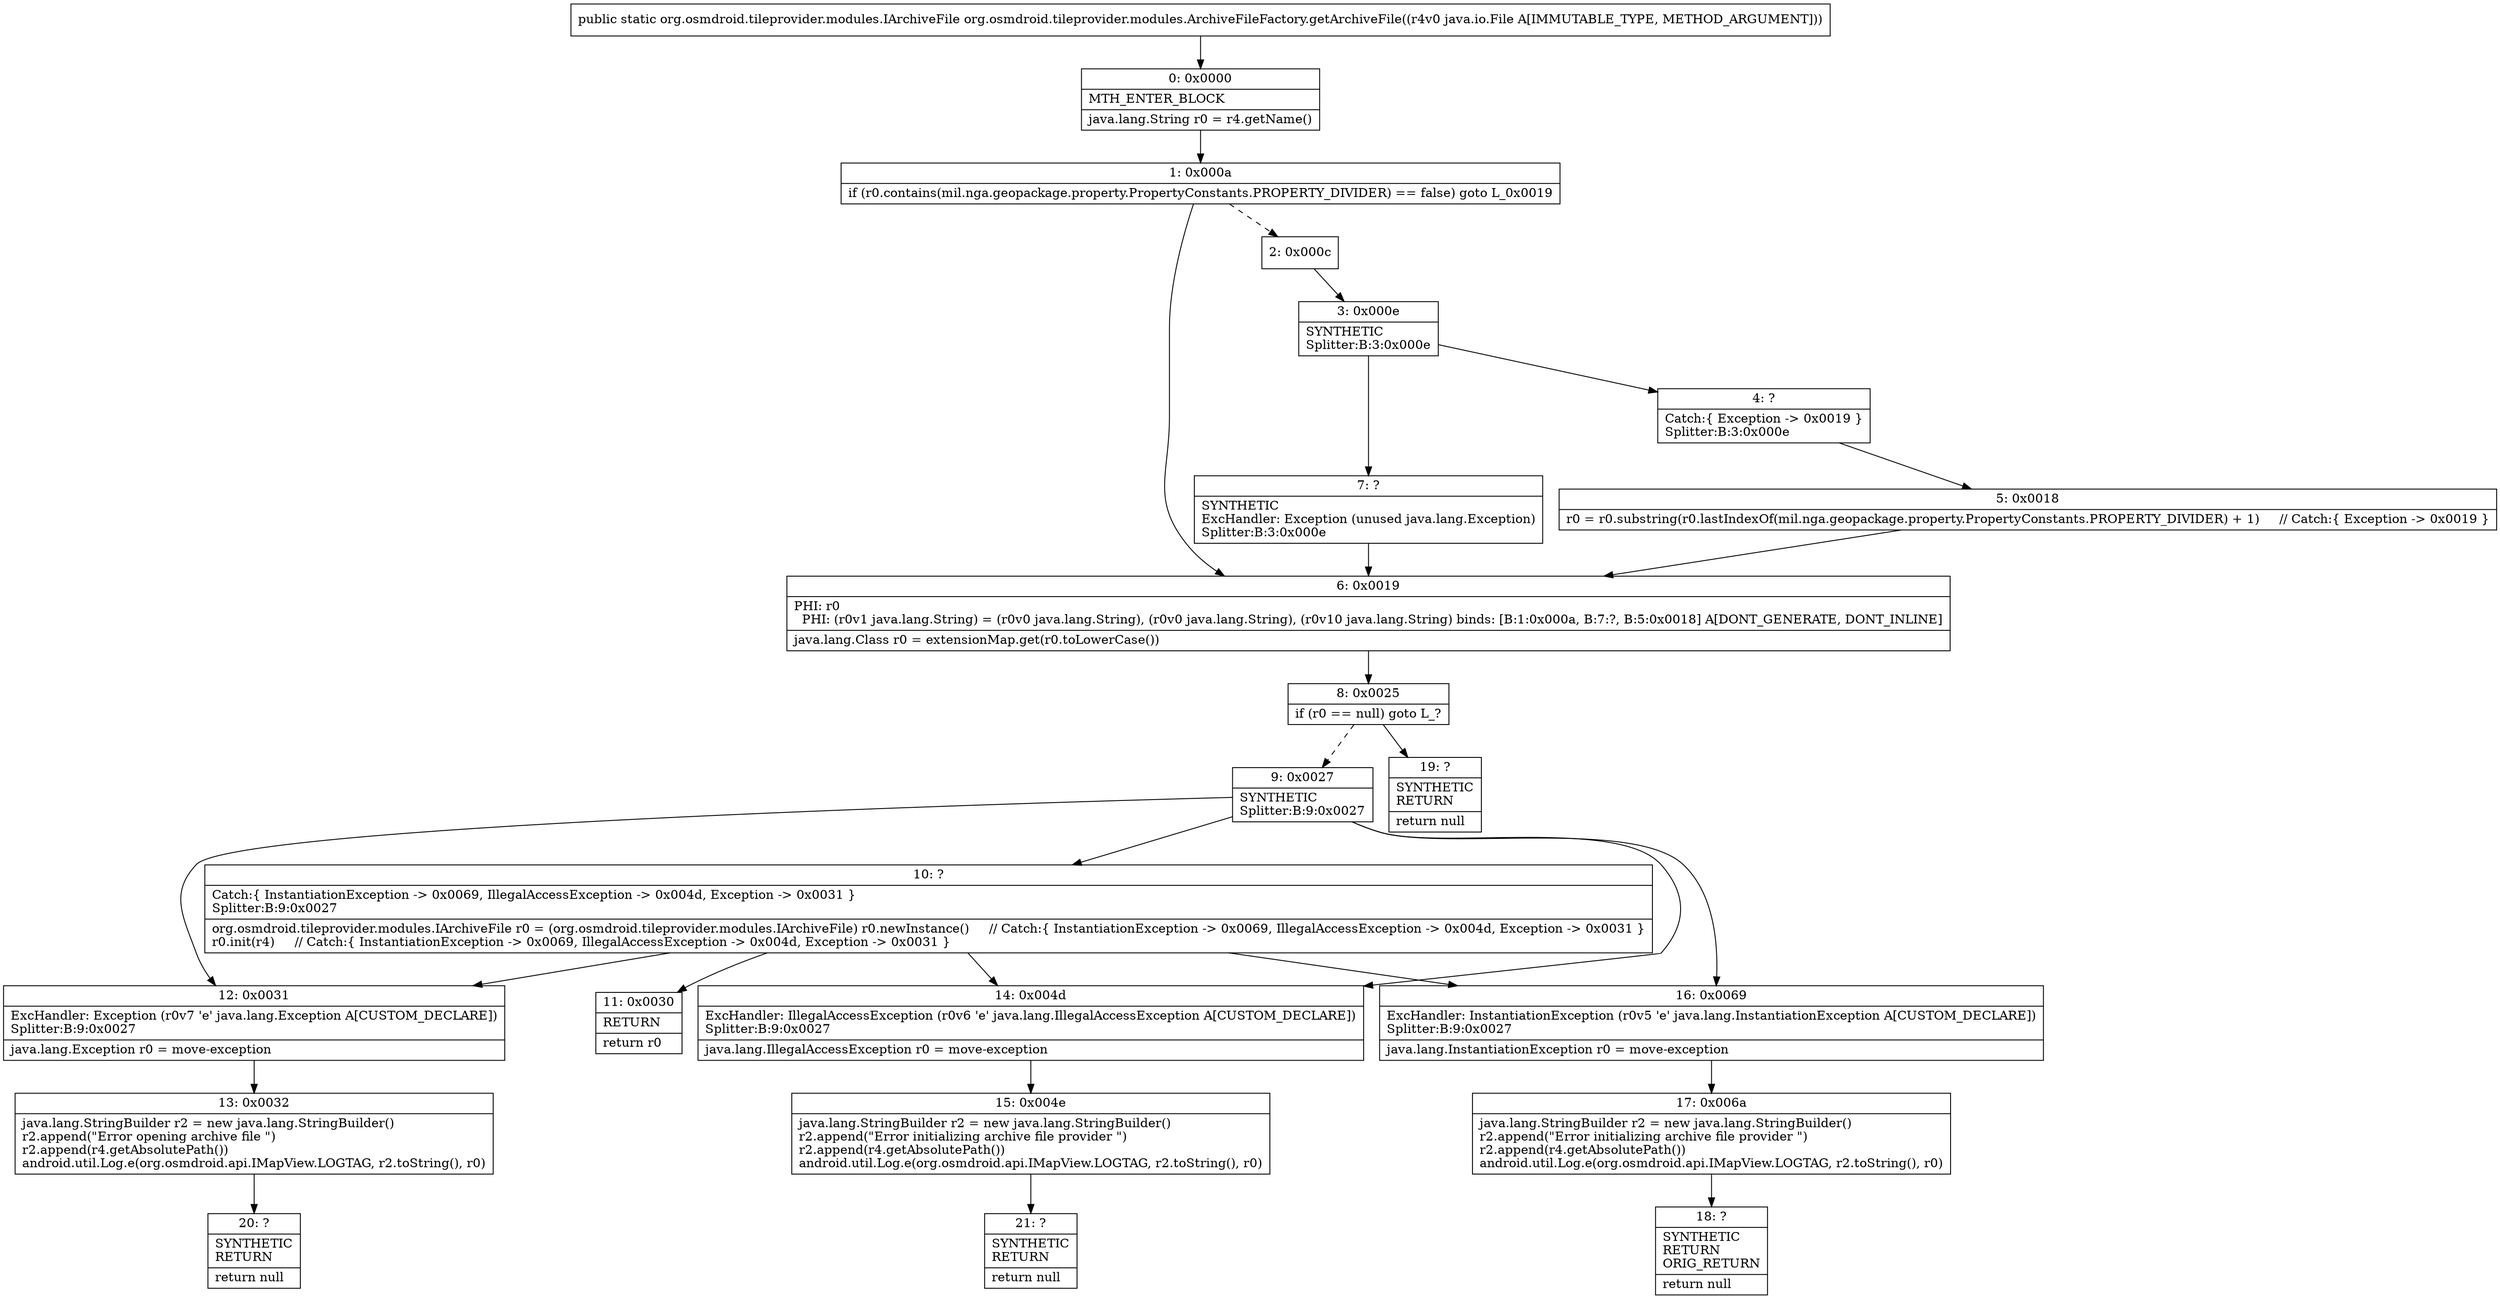 digraph "CFG fororg.osmdroid.tileprovider.modules.ArchiveFileFactory.getArchiveFile(Ljava\/io\/File;)Lorg\/osmdroid\/tileprovider\/modules\/IArchiveFile;" {
Node_0 [shape=record,label="{0\:\ 0x0000|MTH_ENTER_BLOCK\l|java.lang.String r0 = r4.getName()\l}"];
Node_1 [shape=record,label="{1\:\ 0x000a|if (r0.contains(mil.nga.geopackage.property.PropertyConstants.PROPERTY_DIVIDER) == false) goto L_0x0019\l}"];
Node_2 [shape=record,label="{2\:\ 0x000c}"];
Node_3 [shape=record,label="{3\:\ 0x000e|SYNTHETIC\lSplitter:B:3:0x000e\l}"];
Node_4 [shape=record,label="{4\:\ ?|Catch:\{ Exception \-\> 0x0019 \}\lSplitter:B:3:0x000e\l}"];
Node_5 [shape=record,label="{5\:\ 0x0018|r0 = r0.substring(r0.lastIndexOf(mil.nga.geopackage.property.PropertyConstants.PROPERTY_DIVIDER) + 1)     \/\/ Catch:\{ Exception \-\> 0x0019 \}\l}"];
Node_6 [shape=record,label="{6\:\ 0x0019|PHI: r0 \l  PHI: (r0v1 java.lang.String) = (r0v0 java.lang.String), (r0v0 java.lang.String), (r0v10 java.lang.String) binds: [B:1:0x000a, B:7:?, B:5:0x0018] A[DONT_GENERATE, DONT_INLINE]\l|java.lang.Class r0 = extensionMap.get(r0.toLowerCase())\l}"];
Node_7 [shape=record,label="{7\:\ ?|SYNTHETIC\lExcHandler: Exception (unused java.lang.Exception)\lSplitter:B:3:0x000e\l}"];
Node_8 [shape=record,label="{8\:\ 0x0025|if (r0 == null) goto L_?\l}"];
Node_9 [shape=record,label="{9\:\ 0x0027|SYNTHETIC\lSplitter:B:9:0x0027\l}"];
Node_10 [shape=record,label="{10\:\ ?|Catch:\{ InstantiationException \-\> 0x0069, IllegalAccessException \-\> 0x004d, Exception \-\> 0x0031 \}\lSplitter:B:9:0x0027\l|org.osmdroid.tileprovider.modules.IArchiveFile r0 = (org.osmdroid.tileprovider.modules.IArchiveFile) r0.newInstance()     \/\/ Catch:\{ InstantiationException \-\> 0x0069, IllegalAccessException \-\> 0x004d, Exception \-\> 0x0031 \}\lr0.init(r4)     \/\/ Catch:\{ InstantiationException \-\> 0x0069, IllegalAccessException \-\> 0x004d, Exception \-\> 0x0031 \}\l}"];
Node_11 [shape=record,label="{11\:\ 0x0030|RETURN\l|return r0\l}"];
Node_12 [shape=record,label="{12\:\ 0x0031|ExcHandler: Exception (r0v7 'e' java.lang.Exception A[CUSTOM_DECLARE])\lSplitter:B:9:0x0027\l|java.lang.Exception r0 = move\-exception\l}"];
Node_13 [shape=record,label="{13\:\ 0x0032|java.lang.StringBuilder r2 = new java.lang.StringBuilder()\lr2.append(\"Error opening archive file \")\lr2.append(r4.getAbsolutePath())\landroid.util.Log.e(org.osmdroid.api.IMapView.LOGTAG, r2.toString(), r0)\l}"];
Node_14 [shape=record,label="{14\:\ 0x004d|ExcHandler: IllegalAccessException (r0v6 'e' java.lang.IllegalAccessException A[CUSTOM_DECLARE])\lSplitter:B:9:0x0027\l|java.lang.IllegalAccessException r0 = move\-exception\l}"];
Node_15 [shape=record,label="{15\:\ 0x004e|java.lang.StringBuilder r2 = new java.lang.StringBuilder()\lr2.append(\"Error initializing archive file provider \")\lr2.append(r4.getAbsolutePath())\landroid.util.Log.e(org.osmdroid.api.IMapView.LOGTAG, r2.toString(), r0)\l}"];
Node_16 [shape=record,label="{16\:\ 0x0069|ExcHandler: InstantiationException (r0v5 'e' java.lang.InstantiationException A[CUSTOM_DECLARE])\lSplitter:B:9:0x0027\l|java.lang.InstantiationException r0 = move\-exception\l}"];
Node_17 [shape=record,label="{17\:\ 0x006a|java.lang.StringBuilder r2 = new java.lang.StringBuilder()\lr2.append(\"Error initializing archive file provider \")\lr2.append(r4.getAbsolutePath())\landroid.util.Log.e(org.osmdroid.api.IMapView.LOGTAG, r2.toString(), r0)\l}"];
Node_18 [shape=record,label="{18\:\ ?|SYNTHETIC\lRETURN\lORIG_RETURN\l|return null\l}"];
Node_19 [shape=record,label="{19\:\ ?|SYNTHETIC\lRETURN\l|return null\l}"];
Node_20 [shape=record,label="{20\:\ ?|SYNTHETIC\lRETURN\l|return null\l}"];
Node_21 [shape=record,label="{21\:\ ?|SYNTHETIC\lRETURN\l|return null\l}"];
MethodNode[shape=record,label="{public static org.osmdroid.tileprovider.modules.IArchiveFile org.osmdroid.tileprovider.modules.ArchiveFileFactory.getArchiveFile((r4v0 java.io.File A[IMMUTABLE_TYPE, METHOD_ARGUMENT])) }"];
MethodNode -> Node_0;
Node_0 -> Node_1;
Node_1 -> Node_2[style=dashed];
Node_1 -> Node_6;
Node_2 -> Node_3;
Node_3 -> Node_4;
Node_3 -> Node_7;
Node_4 -> Node_5;
Node_5 -> Node_6;
Node_6 -> Node_8;
Node_7 -> Node_6;
Node_8 -> Node_9[style=dashed];
Node_8 -> Node_19;
Node_9 -> Node_10;
Node_9 -> Node_16;
Node_9 -> Node_14;
Node_9 -> Node_12;
Node_10 -> Node_11;
Node_10 -> Node_16;
Node_10 -> Node_14;
Node_10 -> Node_12;
Node_12 -> Node_13;
Node_13 -> Node_20;
Node_14 -> Node_15;
Node_15 -> Node_21;
Node_16 -> Node_17;
Node_17 -> Node_18;
}

